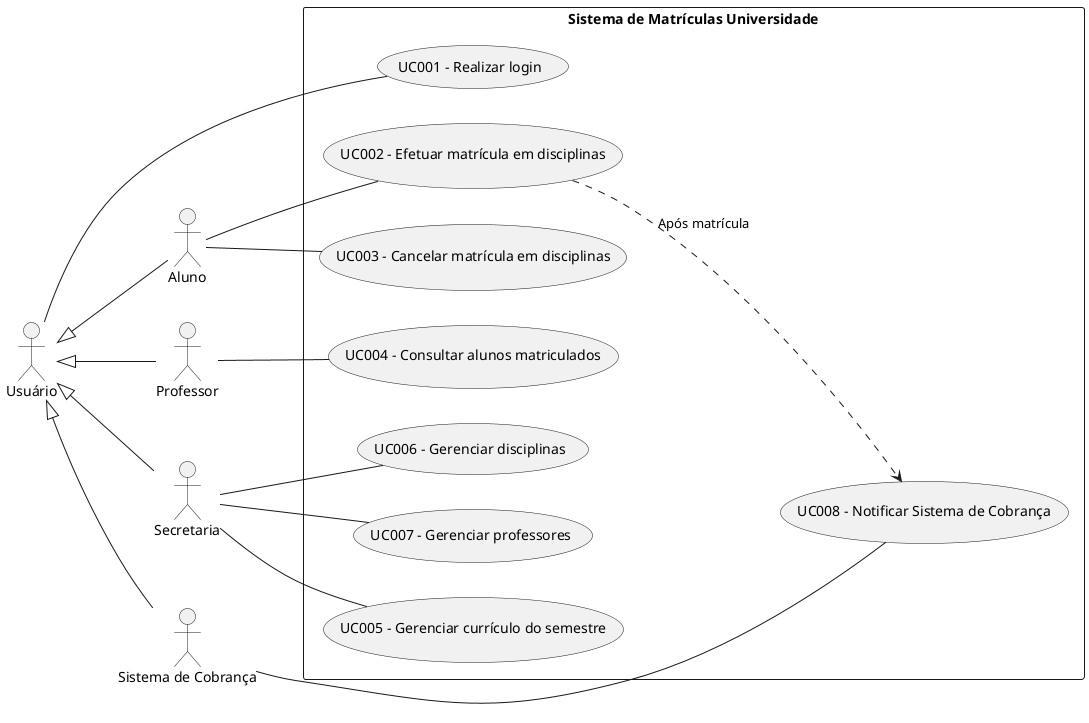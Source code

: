 @startuml
left to right direction

actor "Usuário" as Usuario
actor "Aluno" as Aluno
actor "Professor" as Professor
actor "Secretaria" as Secretaria
actor "Sistema de Cobrança" as SistemaCobranca

Usuario <|-- Aluno
Usuario <|-- Professor
Usuario <|-- Secretaria
Usuario <|-- SistemaCobranca

rectangle "Sistema de Matrículas Universidade" {
    Usuario -- (UC001 - Realizar login)

    Aluno -- (UC002 - Efetuar matrícula em disciplinas)
    Aluno -- (UC003 - Cancelar matrícula em disciplinas)

    Professor -- (UC004 - Consultar alunos matriculados)

    Secretaria -- (UC005 - Gerenciar currículo do semestre)
    Secretaria -- (UC006 - Gerenciar disciplinas)
    Secretaria -- (UC007 - Gerenciar professores)

    (UC002 - Efetuar matrícula em disciplinas) ..> (UC008 - Notificar Sistema de Cobrança) : "Após matrícula"
    SistemaCobranca -- (UC008 - Notificar Sistema de Cobrança)
}
@enduml
